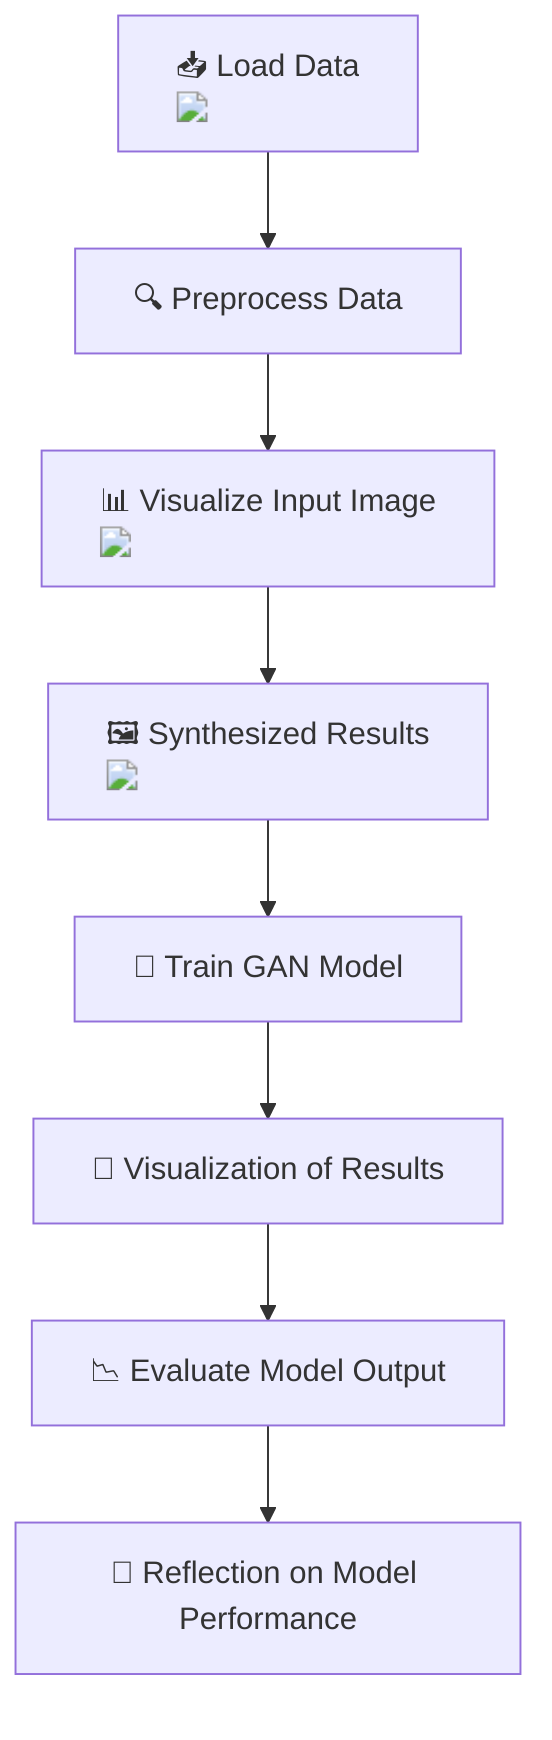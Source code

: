flowchart TD
    A["📥 Load Data <img src='icons/file.svg'/>"] --> B["🔍 Preprocess Data"]
    B --> C["📊 Visualize Input Image <img src='dummy_plots/image.svg'/>"]
    C --> D["🖼️ Synthesized Results <img src='dummy_plots/scatter_plot_template.svg'/>"]
    D --> E["🧠 Train GAN Model"]
    E --> F["🔄 Visualization of Results"]
    F --> G["📉 Evaluate Model Output"]
    G --> H["📝 Reflection on Model Performance"]